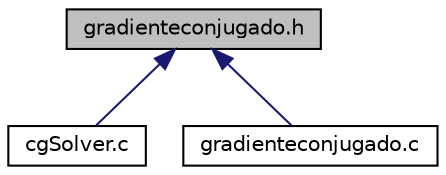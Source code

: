 digraph "gradienteconjugado.h"
{
  edge [fontname="Helvetica",fontsize="10",labelfontname="Helvetica",labelfontsize="10"];
  node [fontname="Helvetica",fontsize="10",shape=record];
  Node1 [label="gradienteconjugado.h",height=0.2,width=0.4,color="black", fillcolor="grey75", style="filled", fontcolor="black"];
  Node1 -> Node2 [dir="back",color="midnightblue",fontsize="10",style="solid",fontname="Helvetica"];
  Node2 [label="cgSolver.c",height=0.2,width=0.4,color="black", fillcolor="white", style="filled",URL="$cgSolver_8c.html",tooltip="Arquivo do programa principal. "];
  Node1 -> Node3 [dir="back",color="midnightblue",fontsize="10",style="solid",fontname="Helvetica"];
  Node3 [label="gradienteconjugado.c",height=0.2,width=0.4,color="black", fillcolor="white", style="filled",URL="$gradienteconjugado_8c.html",tooltip="Arquivo de implementação das principais funções. "];
}
